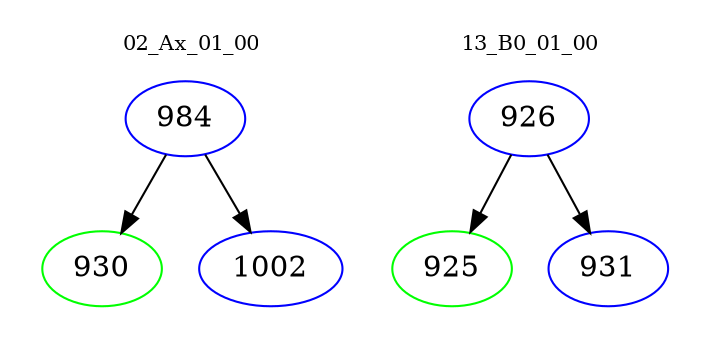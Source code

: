 digraph{
subgraph cluster_0 {
color = white
label = "02_Ax_01_00";
fontsize=10;
T0_984 [label="984", color="blue"]
T0_984 -> T0_930 [color="black"]
T0_930 [label="930", color="green"]
T0_984 -> T0_1002 [color="black"]
T0_1002 [label="1002", color="blue"]
}
subgraph cluster_1 {
color = white
label = "13_B0_01_00";
fontsize=10;
T1_926 [label="926", color="blue"]
T1_926 -> T1_925 [color="black"]
T1_925 [label="925", color="green"]
T1_926 -> T1_931 [color="black"]
T1_931 [label="931", color="blue"]
}
}
